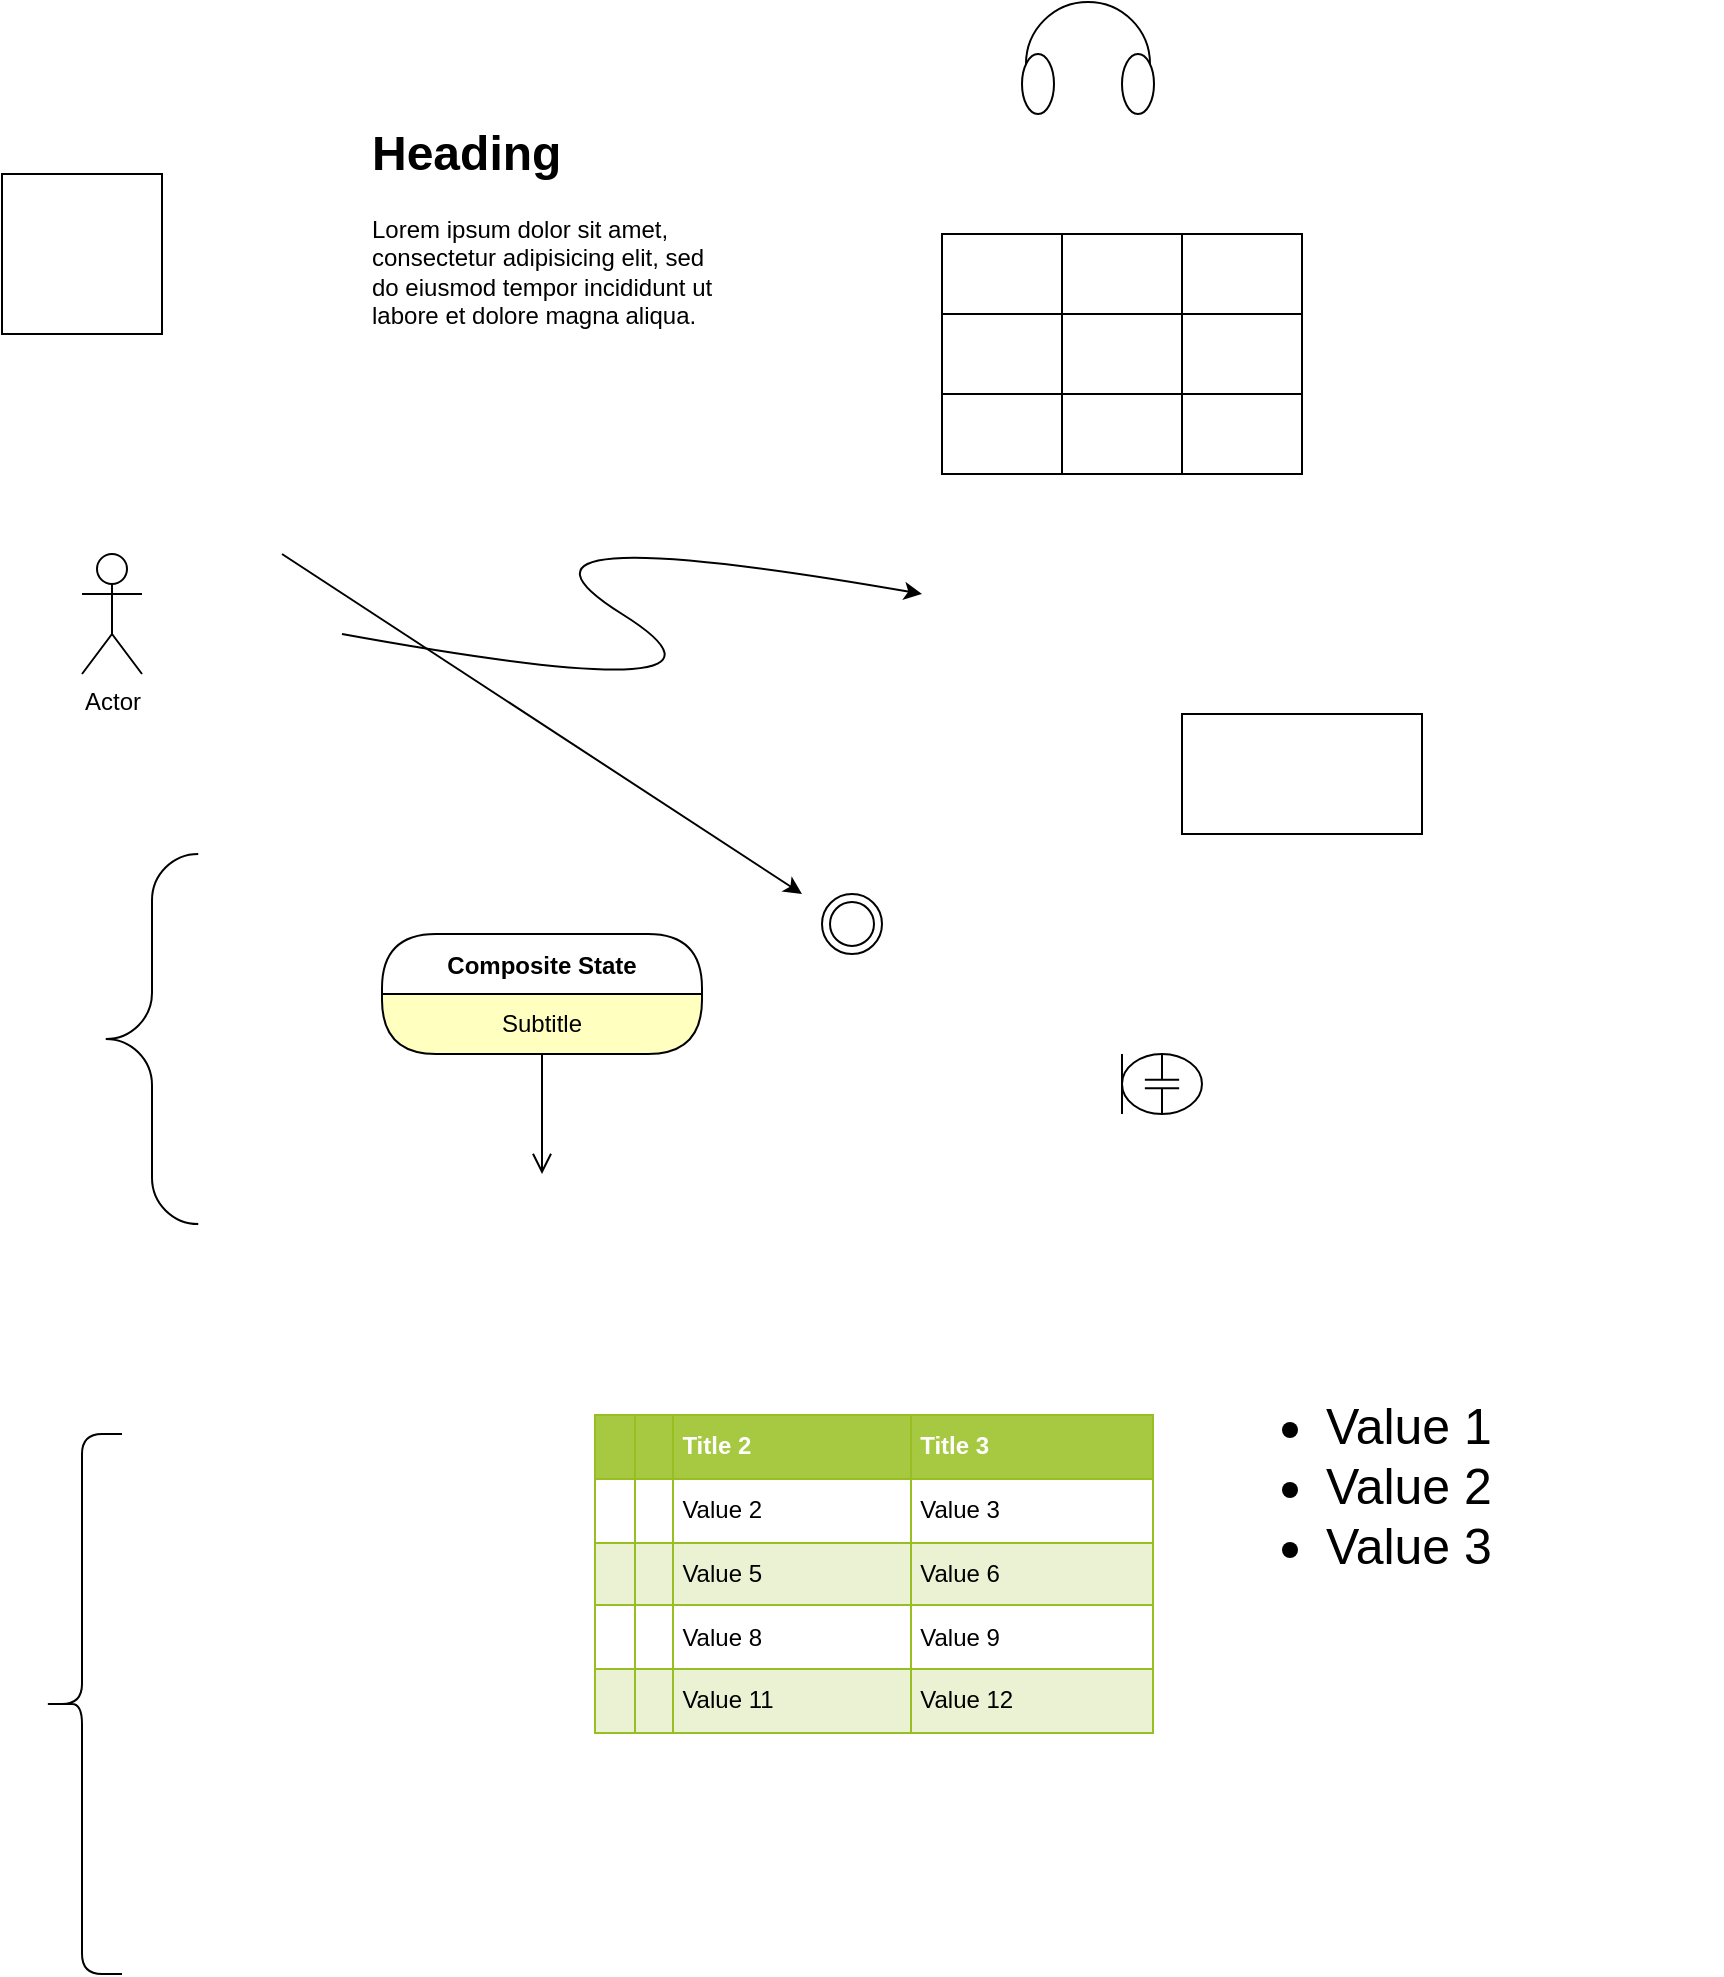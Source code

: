 <mxfile version="14.9.8" type="github">
  <diagram id="vI0_1hQARcQkPUFoyB-K" name="第 1 页">
    <mxGraphModel dx="919" dy="532" grid="1" gridSize="10" guides="1" tooltips="1" connect="1" arrows="1" fold="1" page="1" pageScale="1" pageWidth="827" pageHeight="1169" math="0" shadow="0">
      <root>
        <mxCell id="0" />
        <mxCell id="1" parent="0" />
        <mxCell id="Se03_2sVf35Zt_cs9P8q-9" value="" style="shape=table;startSize=0;container=1;collapsible=0;childLayout=tableLayout;" vertex="1" parent="1">
          <mxGeometry x="530" y="190" width="180" height="120" as="geometry" />
        </mxCell>
        <mxCell id="Se03_2sVf35Zt_cs9P8q-10" value="" style="shape=partialRectangle;collapsible=0;dropTarget=0;pointerEvents=0;fillColor=none;top=0;left=0;bottom=0;right=0;points=[[0,0.5],[1,0.5]];portConstraint=eastwest;" vertex="1" parent="Se03_2sVf35Zt_cs9P8q-9">
          <mxGeometry width="180" height="40" as="geometry" />
        </mxCell>
        <mxCell id="Se03_2sVf35Zt_cs9P8q-11" value="" style="shape=partialRectangle;html=1;whiteSpace=wrap;connectable=0;overflow=hidden;fillColor=none;top=0;left=0;bottom=0;right=0;pointerEvents=1;" vertex="1" parent="Se03_2sVf35Zt_cs9P8q-10">
          <mxGeometry width="60" height="40" as="geometry" />
        </mxCell>
        <mxCell id="Se03_2sVf35Zt_cs9P8q-12" value="" style="shape=partialRectangle;html=1;whiteSpace=wrap;connectable=0;overflow=hidden;fillColor=none;top=0;left=0;bottom=0;right=0;pointerEvents=1;" vertex="1" parent="Se03_2sVf35Zt_cs9P8q-10">
          <mxGeometry x="60" width="60" height="40" as="geometry" />
        </mxCell>
        <mxCell id="Se03_2sVf35Zt_cs9P8q-13" value="" style="shape=partialRectangle;html=1;whiteSpace=wrap;connectable=0;overflow=hidden;fillColor=none;top=0;left=0;bottom=0;right=0;pointerEvents=1;" vertex="1" parent="Se03_2sVf35Zt_cs9P8q-10">
          <mxGeometry x="120" width="60" height="40" as="geometry" />
        </mxCell>
        <mxCell id="Se03_2sVf35Zt_cs9P8q-14" value="" style="shape=partialRectangle;collapsible=0;dropTarget=0;pointerEvents=0;fillColor=none;top=0;left=0;bottom=0;right=0;points=[[0,0.5],[1,0.5]];portConstraint=eastwest;" vertex="1" parent="Se03_2sVf35Zt_cs9P8q-9">
          <mxGeometry y="40" width="180" height="40" as="geometry" />
        </mxCell>
        <mxCell id="Se03_2sVf35Zt_cs9P8q-15" value="" style="shape=partialRectangle;html=1;whiteSpace=wrap;connectable=0;overflow=hidden;fillColor=none;top=0;left=0;bottom=0;right=0;pointerEvents=1;" vertex="1" parent="Se03_2sVf35Zt_cs9P8q-14">
          <mxGeometry width="60" height="40" as="geometry" />
        </mxCell>
        <mxCell id="Se03_2sVf35Zt_cs9P8q-16" value="" style="shape=partialRectangle;html=1;whiteSpace=wrap;connectable=0;overflow=hidden;fillColor=none;top=0;left=0;bottom=0;right=0;pointerEvents=1;" vertex="1" parent="Se03_2sVf35Zt_cs9P8q-14">
          <mxGeometry x="60" width="60" height="40" as="geometry" />
        </mxCell>
        <mxCell id="Se03_2sVf35Zt_cs9P8q-17" value="" style="shape=partialRectangle;html=1;whiteSpace=wrap;connectable=0;overflow=hidden;fillColor=none;top=0;left=0;bottom=0;right=0;pointerEvents=1;" vertex="1" parent="Se03_2sVf35Zt_cs9P8q-14">
          <mxGeometry x="120" width="60" height="40" as="geometry" />
        </mxCell>
        <mxCell id="Se03_2sVf35Zt_cs9P8q-18" value="" style="shape=partialRectangle;collapsible=0;dropTarget=0;pointerEvents=0;fillColor=none;top=0;left=0;bottom=0;right=0;points=[[0,0.5],[1,0.5]];portConstraint=eastwest;" vertex="1" parent="Se03_2sVf35Zt_cs9P8q-9">
          <mxGeometry y="80" width="180" height="40" as="geometry" />
        </mxCell>
        <mxCell id="Se03_2sVf35Zt_cs9P8q-19" value="" style="shape=partialRectangle;html=1;whiteSpace=wrap;connectable=0;overflow=hidden;fillColor=none;top=0;left=0;bottom=0;right=0;pointerEvents=1;" vertex="1" parent="Se03_2sVf35Zt_cs9P8q-18">
          <mxGeometry width="60" height="40" as="geometry" />
        </mxCell>
        <mxCell id="Se03_2sVf35Zt_cs9P8q-20" value="" style="shape=partialRectangle;html=1;whiteSpace=wrap;connectable=0;overflow=hidden;fillColor=none;top=0;left=0;bottom=0;right=0;pointerEvents=1;" vertex="1" parent="Se03_2sVf35Zt_cs9P8q-18">
          <mxGeometry x="60" width="60" height="40" as="geometry" />
        </mxCell>
        <mxCell id="Se03_2sVf35Zt_cs9P8q-21" value="" style="shape=partialRectangle;html=1;whiteSpace=wrap;connectable=0;overflow=hidden;fillColor=none;top=0;left=0;bottom=0;right=0;pointerEvents=1;" vertex="1" parent="Se03_2sVf35Zt_cs9P8q-18">
          <mxGeometry x="120" width="60" height="40" as="geometry" />
        </mxCell>
        <mxCell id="Se03_2sVf35Zt_cs9P8q-1" value="" style="whiteSpace=wrap;html=1;aspect=fixed;" vertex="1" parent="1">
          <mxGeometry x="60" y="160" width="80" height="80" as="geometry" />
        </mxCell>
        <mxCell id="Se03_2sVf35Zt_cs9P8q-2" value="&lt;h1&gt;Heading&lt;/h1&gt;&lt;p&gt;Lorem ipsum dolor sit amet, consectetur adipisicing elit, sed do eiusmod tempor incididunt ut labore et dolore magna aliqua.&lt;/p&gt;" style="text;html=1;strokeColor=none;fillColor=none;spacing=5;spacingTop=-20;whiteSpace=wrap;overflow=hidden;rounded=0;" vertex="1" parent="1">
          <mxGeometry x="240" y="130" width="190" height="120" as="geometry" />
        </mxCell>
        <mxCell id="Se03_2sVf35Zt_cs9P8q-3" value="" style="curved=1;endArrow=classic;html=1;" edge="1" parent="1">
          <mxGeometry width="50" height="50" relative="1" as="geometry">
            <mxPoint x="230" y="390" as="sourcePoint" />
            <mxPoint x="520" y="370" as="targetPoint" />
            <Array as="points">
              <mxPoint x="450" y="430" />
              <mxPoint x="290" y="330" />
            </Array>
          </mxGeometry>
        </mxCell>
        <mxCell id="Se03_2sVf35Zt_cs9P8q-4" value="Actor" style="shape=umlActor;verticalLabelPosition=bottom;verticalAlign=top;html=1;outlineConnect=0;" vertex="1" parent="1">
          <mxGeometry x="100" y="350" width="30" height="60" as="geometry" />
        </mxCell>
        <mxCell id="Se03_2sVf35Zt_cs9P8q-5" value="Composite State" style="swimlane;fontStyle=1;align=center;verticalAlign=middle;childLayout=stackLayout;horizontal=1;startSize=30;horizontalStack=0;resizeParent=0;resizeLast=1;container=0;collapsible=0;rounded=1;arcSize=30;swimlaneFillColor=#ffffc0;dropTarget=0;" vertex="1" parent="1">
          <mxGeometry x="250" y="540" width="160" height="60" as="geometry" />
        </mxCell>
        <mxCell id="Se03_2sVf35Zt_cs9P8q-6" value="Subtitle" style="text;html=1;strokeColor=none;fillColor=none;align=center;verticalAlign=middle;spacingLeft=4;spacingRight=4;whiteSpace=wrap;overflow=hidden;rotatable=0;" vertex="1" parent="Se03_2sVf35Zt_cs9P8q-5">
          <mxGeometry y="30" width="160" height="30" as="geometry" />
        </mxCell>
        <mxCell id="Se03_2sVf35Zt_cs9P8q-7" value="" style="edgeStyle=orthogonalEdgeStyle;html=1;verticalAlign=bottom;endArrow=open;endSize=8;" edge="1" source="Se03_2sVf35Zt_cs9P8q-5" parent="1">
          <mxGeometry relative="1" as="geometry">
            <mxPoint x="330" y="660" as="targetPoint" />
          </mxGeometry>
        </mxCell>
        <mxCell id="Se03_2sVf35Zt_cs9P8q-8" value="" style="ellipse;html=1;shape=endState;" vertex="1" parent="1">
          <mxGeometry x="470" y="520" width="30" height="30" as="geometry" />
        </mxCell>
        <mxCell id="Se03_2sVf35Zt_cs9P8q-22" value="" style="whiteSpace=wrap;html=1;" vertex="1" parent="1">
          <mxGeometry x="650" y="430" width="120" height="60" as="geometry" />
        </mxCell>
        <mxCell id="Se03_2sVf35Zt_cs9P8q-24" value="" style="labelPosition=right;align=left;strokeWidth=1;shape=mxgraph.mockup.markup.curlyBrace;html=1;shadow=0;dashed=0;direction=north;" vertex="1" parent="1">
          <mxGeometry x="90" y="500" width="90" height="185" as="geometry" />
        </mxCell>
        <mxCell id="Se03_2sVf35Zt_cs9P8q-25" value="" style="endArrow=classic;html=1;" edge="1" parent="1">
          <mxGeometry width="50" height="50" relative="1" as="geometry">
            <mxPoint x="200" y="350" as="sourcePoint" />
            <mxPoint x="460" y="520" as="targetPoint" />
          </mxGeometry>
        </mxCell>
        <mxCell id="Se03_2sVf35Zt_cs9P8q-26" value="" style="verticalLabelPosition=bottom;shadow=0;dashed=0;align=center;html=1;verticalAlign=top;shape=mxgraph.electrical.radio.headphones;pointerEvents=1;" vertex="1" parent="1">
          <mxGeometry x="570" y="74" width="66" height="56" as="geometry" />
        </mxCell>
        <mxCell id="Se03_2sVf35Zt_cs9P8q-27" value="" style="verticalLabelPosition=bottom;shadow=0;dashed=0;align=center;html=1;verticalAlign=top;shape=mxgraph.electrical.radio.electret_microphone;" vertex="1" parent="1">
          <mxGeometry x="620" y="600" width="40" height="30" as="geometry" />
        </mxCell>
        <mxCell id="Se03_2sVf35Zt_cs9P8q-28" value="" style="shape=curlyBracket;whiteSpace=wrap;html=1;rounded=1;" vertex="1" parent="1">
          <mxGeometry x="80" y="790" width="40" height="270" as="geometry" />
        </mxCell>
        <mxCell id="Se03_2sVf35Zt_cs9P8q-29" value="&lt;table border=&quot;1&quot; width=&quot;100%&quot; cellpadding=&quot;4&quot; style=&quot;width: 100% ; height: 100% ; border-collapse: collapse&quot;&gt;&lt;tbody&gt;&lt;tr style=&quot;background-color: rgb(167 , 201 , 66) ; color: rgb(255 , 255 , 255) ; border: 1px solid rgb(152 , 191 , 33)&quot;&gt;&lt;td&gt;&lt;br&gt;&lt;/td&gt;&lt;td style=&quot;text-align: right&quot;&gt;&lt;br&gt;&lt;/td&gt;&lt;th align=&quot;left&quot;&gt;Title 2&lt;/th&gt;&lt;th align=&quot;left&quot;&gt;Title 3&lt;/th&gt;&lt;/tr&gt;&lt;tr style=&quot;border: 1px solid rgb(152 , 191 , 33)&quot;&gt;&lt;td&gt;&lt;br&gt;&lt;/td&gt;&lt;td&gt;&lt;br&gt;&lt;/td&gt;&lt;td&gt;Value 2&lt;/td&gt;&lt;td&gt;Value 3&lt;/td&gt;&lt;/tr&gt;&lt;tr style=&quot;background-color: rgb(234 , 242 , 211) ; border: 1px solid rgb(152 , 191 , 33)&quot;&gt;&lt;td&gt;&lt;br&gt;&lt;/td&gt;&lt;td&gt;&lt;br&gt;&lt;/td&gt;&lt;td&gt;Value 5&lt;/td&gt;&lt;td&gt;Value 6&lt;/td&gt;&lt;/tr&gt;&lt;tr style=&quot;border: 1px solid rgb(152 , 191 , 33)&quot;&gt;&lt;td&gt;&lt;br&gt;&lt;/td&gt;&lt;td&gt;&lt;br&gt;&lt;/td&gt;&lt;td&gt;Value 8&lt;/td&gt;&lt;td&gt;Value 9&lt;/td&gt;&lt;/tr&gt;&lt;tr style=&quot;background-color: rgb(234 , 242 , 211) ; border: 1px solid rgb(152 , 191 , 33)&quot;&gt;&lt;td&gt;&lt;br&gt;&lt;/td&gt;&lt;td&gt;&lt;br&gt;&lt;/td&gt;&lt;td&gt;Value 11&lt;/td&gt;&lt;td&gt;Value 12&lt;/td&gt;&lt;/tr&gt;&lt;/tbody&gt;&lt;/table&gt;" style="text;html=1;overflow=fill;rounded=0;" vertex="1" parent="1">
          <mxGeometry x="356" y="780" width="280" height="160" as="geometry" />
        </mxCell>
        <mxCell id="Se03_2sVf35Zt_cs9P8q-30" value="&lt;ul style=&quot;font-size: 25px&quot;&gt;&lt;li&gt;Value 1&lt;/li&gt;&lt;li&gt;Value 2&lt;/li&gt;&lt;li&gt;Value 3&lt;/li&gt;&lt;/ul&gt;" style="text;strokeColor=none;fillColor=none;html=1;whiteSpace=wrap;verticalAlign=middle;overflow=hidden;rounded=1;sketch=0;dashed=1;" vertex="1" parent="1">
          <mxGeometry x="680" y="730" width="240" height="170" as="geometry" />
        </mxCell>
      </root>
    </mxGraphModel>
  </diagram>
</mxfile>
